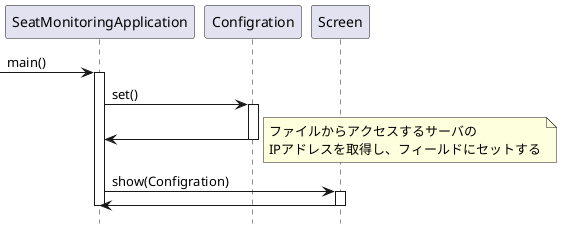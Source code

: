 @startuml 座席監視アプリ起動シーケンス図
hide footbox

participant "SeatMonitoringApplication" as SeatMonitoringApplication
participant "Configration" as Configration
participant "Screen" as Screen

-> SeatMonitoringApplication :main()
activate SeatMonitoringApplication
SeatMonitoringApplication -> Configration : set()
activate Configration
SeatMonitoringApplication <- Configration
deactivate Configration
note right
	ファイルからアクセスするサーバの
	IPアドレスを取得し、フィールドにセットする
end note

SeatMonitoringApplication -> Screen : show(Configration)
activate Screen
SeatMonitoringApplication <- Screen
deactivate Screen
deactivate SeatMonitoringApplication

@enduml